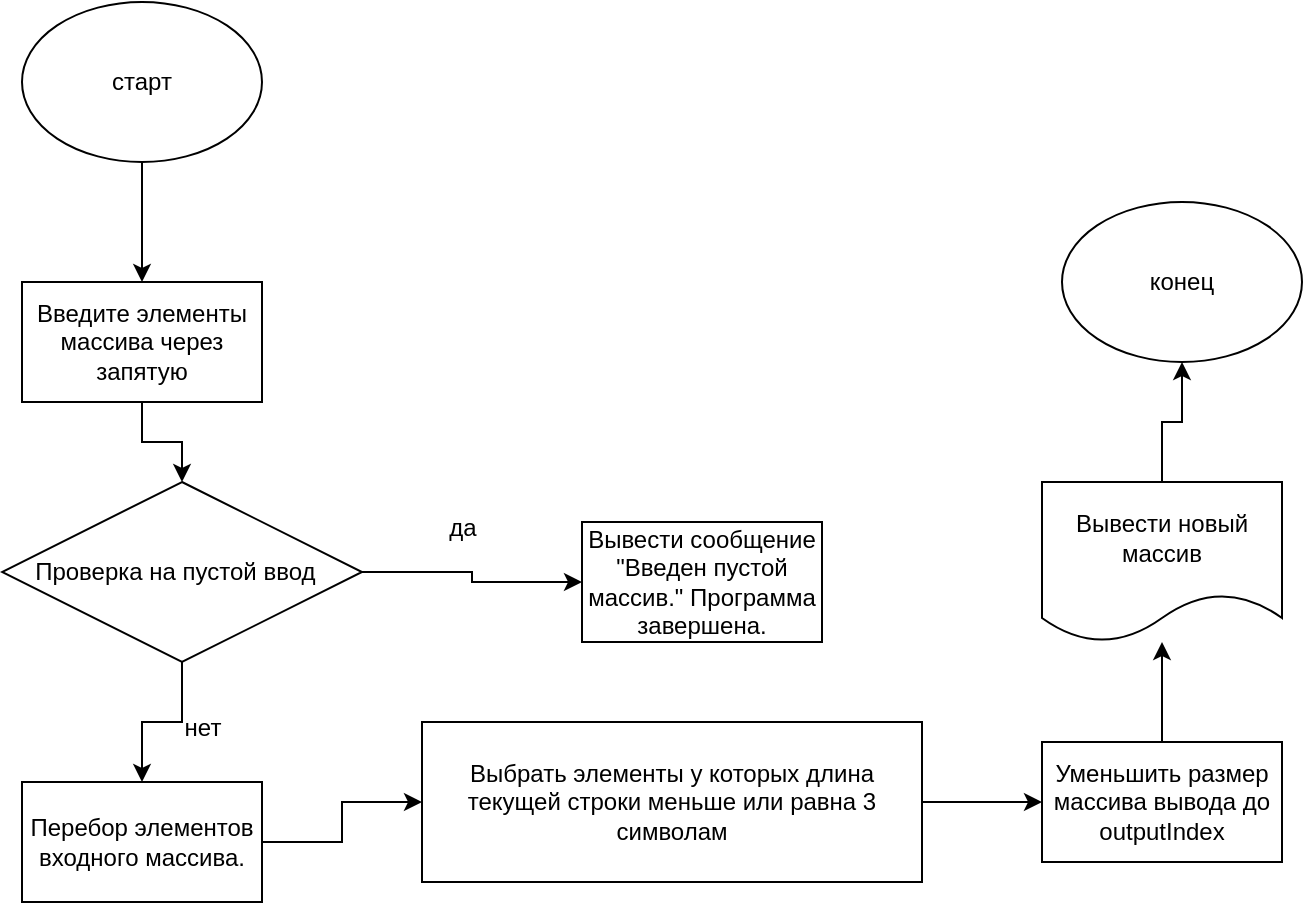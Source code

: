 <mxfile version="22.1.17" type="device">
  <diagram name="Страница — 1" id="XcSmmtga9LR_NVA-g2vo">
    <mxGraphModel dx="1434" dy="738" grid="1" gridSize="10" guides="1" tooltips="1" connect="1" arrows="1" fold="1" page="1" pageScale="1" pageWidth="1654" pageHeight="2336" math="0" shadow="0">
      <root>
        <mxCell id="0" />
        <mxCell id="1" parent="0" />
        <mxCell id="nt2iaz5YG0pVjTO12I6K-3" style="edgeStyle=orthogonalEdgeStyle;rounded=0;orthogonalLoop=1;jettySize=auto;html=1;entryX=0.5;entryY=0;entryDx=0;entryDy=0;" edge="1" parent="1" source="nt2iaz5YG0pVjTO12I6K-1" target="nt2iaz5YG0pVjTO12I6K-2">
          <mxGeometry relative="1" as="geometry" />
        </mxCell>
        <mxCell id="nt2iaz5YG0pVjTO12I6K-1" value="старт" style="ellipse;whiteSpace=wrap;html=1;" vertex="1" parent="1">
          <mxGeometry x="230" y="40" width="120" height="80" as="geometry" />
        </mxCell>
        <mxCell id="nt2iaz5YG0pVjTO12I6K-11" style="edgeStyle=orthogonalEdgeStyle;rounded=0;orthogonalLoop=1;jettySize=auto;html=1;exitX=0.5;exitY=1;exitDx=0;exitDy=0;entryX=0.5;entryY=0;entryDx=0;entryDy=0;" edge="1" parent="1" source="nt2iaz5YG0pVjTO12I6K-2" target="nt2iaz5YG0pVjTO12I6K-4">
          <mxGeometry relative="1" as="geometry" />
        </mxCell>
        <mxCell id="nt2iaz5YG0pVjTO12I6K-2" value="Введите элементы массива через запятую" style="rounded=0;whiteSpace=wrap;html=1;" vertex="1" parent="1">
          <mxGeometry x="230" y="180" width="120" height="60" as="geometry" />
        </mxCell>
        <mxCell id="nt2iaz5YG0pVjTO12I6K-7" style="edgeStyle=orthogonalEdgeStyle;rounded=0;orthogonalLoop=1;jettySize=auto;html=1;exitX=1;exitY=0.5;exitDx=0;exitDy=0;entryX=0;entryY=0.5;entryDx=0;entryDy=0;" edge="1" parent="1" source="nt2iaz5YG0pVjTO12I6K-4" target="nt2iaz5YG0pVjTO12I6K-5">
          <mxGeometry relative="1" as="geometry" />
        </mxCell>
        <mxCell id="nt2iaz5YG0pVjTO12I6K-9" style="edgeStyle=orthogonalEdgeStyle;rounded=0;orthogonalLoop=1;jettySize=auto;html=1;entryX=0.5;entryY=0;entryDx=0;entryDy=0;" edge="1" parent="1" source="nt2iaz5YG0pVjTO12I6K-4" target="nt2iaz5YG0pVjTO12I6K-6">
          <mxGeometry relative="1" as="geometry" />
        </mxCell>
        <mxCell id="nt2iaz5YG0pVjTO12I6K-4" value="Проверка на пустой ввод&amp;nbsp;&amp;nbsp;" style="rhombus;whiteSpace=wrap;html=1;" vertex="1" parent="1">
          <mxGeometry x="220" y="280" width="180" height="90" as="geometry" />
        </mxCell>
        <mxCell id="nt2iaz5YG0pVjTO12I6K-5" value="Вывести сообщение &quot;Введен пустой массив.&quot; Программа завершена." style="rounded=0;whiteSpace=wrap;html=1;" vertex="1" parent="1">
          <mxGeometry x="510" y="300" width="120" height="60" as="geometry" />
        </mxCell>
        <mxCell id="nt2iaz5YG0pVjTO12I6K-13" style="edgeStyle=orthogonalEdgeStyle;rounded=0;orthogonalLoop=1;jettySize=auto;html=1;exitX=1;exitY=0.5;exitDx=0;exitDy=0;entryX=0;entryY=0.5;entryDx=0;entryDy=0;" edge="1" parent="1" source="nt2iaz5YG0pVjTO12I6K-6" target="nt2iaz5YG0pVjTO12I6K-12">
          <mxGeometry relative="1" as="geometry" />
        </mxCell>
        <mxCell id="nt2iaz5YG0pVjTO12I6K-6" value="Перебор элементов входного массива." style="rounded=0;whiteSpace=wrap;html=1;" vertex="1" parent="1">
          <mxGeometry x="230" y="430" width="120" height="60" as="geometry" />
        </mxCell>
        <mxCell id="nt2iaz5YG0pVjTO12I6K-8" value="да" style="text;html=1;align=center;verticalAlign=middle;resizable=0;points=[];autosize=1;strokeColor=none;fillColor=none;" vertex="1" parent="1">
          <mxGeometry x="430" y="288" width="40" height="30" as="geometry" />
        </mxCell>
        <mxCell id="nt2iaz5YG0pVjTO12I6K-10" value="нет" style="text;html=1;align=center;verticalAlign=middle;resizable=0;points=[];autosize=1;strokeColor=none;fillColor=none;" vertex="1" parent="1">
          <mxGeometry x="300" y="388" width="40" height="30" as="geometry" />
        </mxCell>
        <mxCell id="nt2iaz5YG0pVjTO12I6K-15" style="edgeStyle=orthogonalEdgeStyle;rounded=0;orthogonalLoop=1;jettySize=auto;html=1;exitX=1;exitY=0.5;exitDx=0;exitDy=0;entryX=0;entryY=0.5;entryDx=0;entryDy=0;" edge="1" parent="1" source="nt2iaz5YG0pVjTO12I6K-12" target="nt2iaz5YG0pVjTO12I6K-14">
          <mxGeometry relative="1" as="geometry" />
        </mxCell>
        <mxCell id="nt2iaz5YG0pVjTO12I6K-12" value="Выбрать элементы у которых длина текущей строки меньше или равна 3 символам" style="rounded=0;whiteSpace=wrap;html=1;" vertex="1" parent="1">
          <mxGeometry x="430" y="400" width="250" height="80" as="geometry" />
        </mxCell>
        <mxCell id="nt2iaz5YG0pVjTO12I6K-19" style="edgeStyle=orthogonalEdgeStyle;rounded=0;orthogonalLoop=1;jettySize=auto;html=1;exitX=0.5;exitY=0;exitDx=0;exitDy=0;" edge="1" parent="1" source="nt2iaz5YG0pVjTO12I6K-14" target="nt2iaz5YG0pVjTO12I6K-17">
          <mxGeometry relative="1" as="geometry" />
        </mxCell>
        <mxCell id="nt2iaz5YG0pVjTO12I6K-14" value="Уменьшить размер массива вывода до outputIndex" style="rounded=0;whiteSpace=wrap;html=1;" vertex="1" parent="1">
          <mxGeometry x="740" y="410" width="120" height="60" as="geometry" />
        </mxCell>
        <mxCell id="nt2iaz5YG0pVjTO12I6K-20" style="edgeStyle=orthogonalEdgeStyle;rounded=0;orthogonalLoop=1;jettySize=auto;html=1;exitX=0.5;exitY=0;exitDx=0;exitDy=0;entryX=0.5;entryY=1;entryDx=0;entryDy=0;" edge="1" parent="1" source="nt2iaz5YG0pVjTO12I6K-17" target="nt2iaz5YG0pVjTO12I6K-18">
          <mxGeometry relative="1" as="geometry" />
        </mxCell>
        <mxCell id="nt2iaz5YG0pVjTO12I6K-17" value="Вывести новый массив" style="shape=document;whiteSpace=wrap;html=1;boundedLbl=1;" vertex="1" parent="1">
          <mxGeometry x="740" y="280" width="120" height="80" as="geometry" />
        </mxCell>
        <mxCell id="nt2iaz5YG0pVjTO12I6K-18" value="конец" style="ellipse;whiteSpace=wrap;html=1;" vertex="1" parent="1">
          <mxGeometry x="750" y="140" width="120" height="80" as="geometry" />
        </mxCell>
      </root>
    </mxGraphModel>
  </diagram>
</mxfile>
